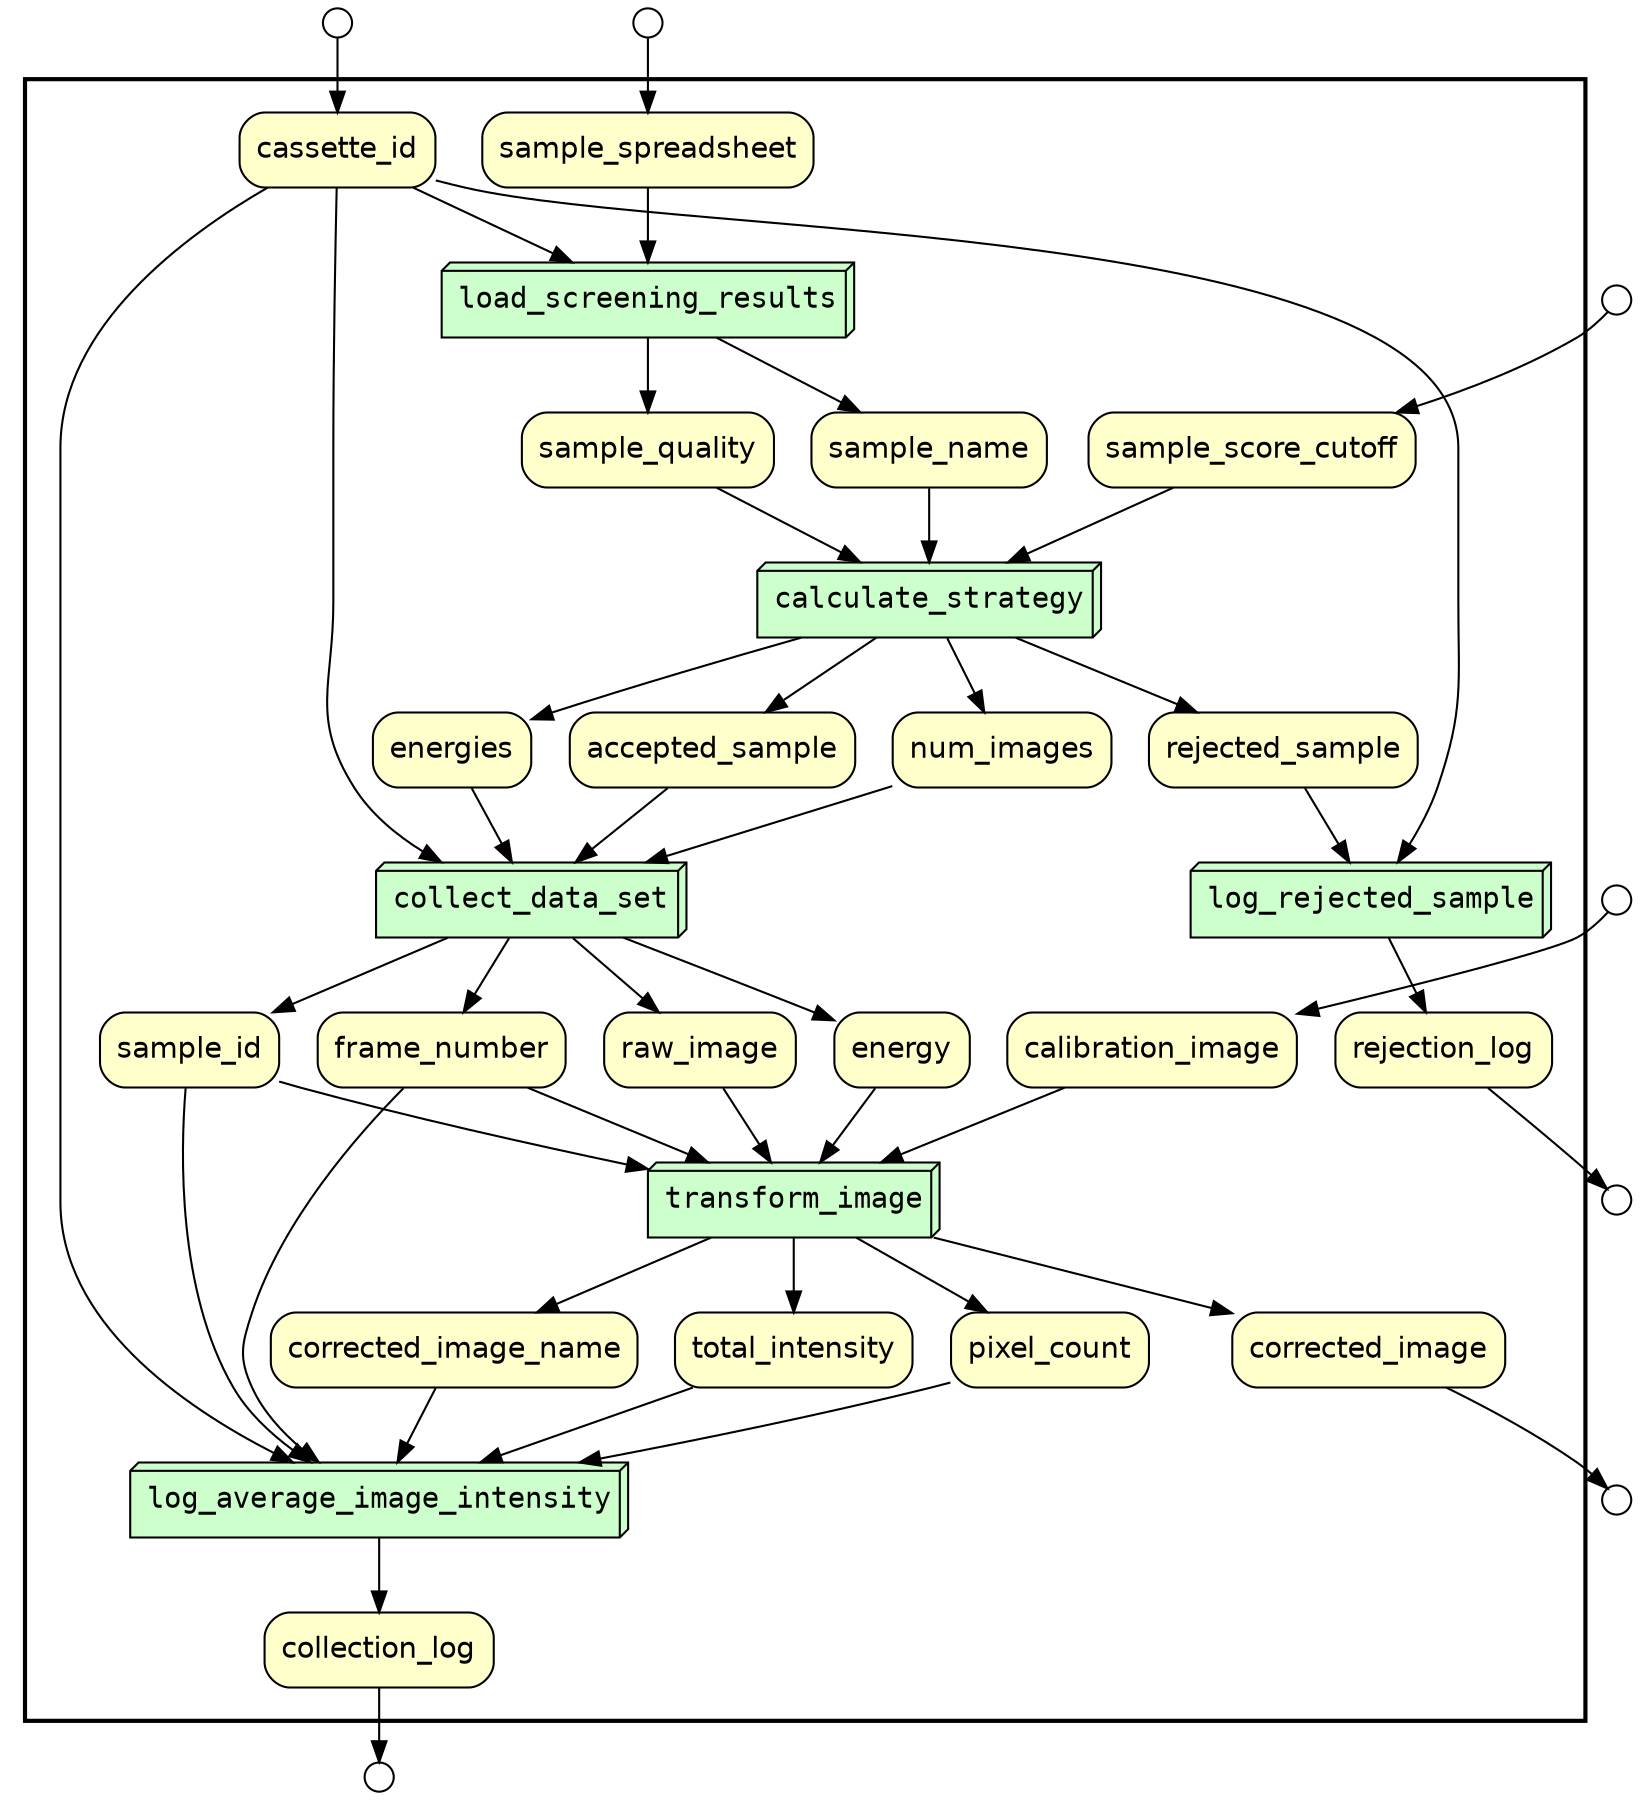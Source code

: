 digraph Workflow {
rankdir=TB
node[shape=circle style="filled" fillcolor="#FFFFFF" peripheries=1 label="" width=0.2]
node1
node2
node3
node4
node5
node6
node7
subgraph cluster0 {
label=""
penwidth=2
fontsize=18
subgraph cluster1 {
label=""
color="white"
graph[fontname=Courier]
node[fontname=Courier]
node[shape=box3d style="filled" fillcolor="#CCFFCC" peripheries=1 label="" width=0.2]
node8 [label="load_screening_results"]
node9 [label="calculate_strategy"]
node10 [label="log_rejected_sample"]
node11 [label="collect_data_set"]
node12 [label="transform_image"]
node13 [label="log_average_image_intensity"]
node[fontname=Helvetica]
node[shape=box style="rounded,filled" fillcolor="#FFFFCC" peripheries=1 label="" width=0.2]
node14 [label="corrected_image"]
node15 [label="collection_log"]
node16 [label="rejection_log"]
node17 [label="cassette_id"]
node18 [label="sample_spreadsheet"]
node19 [label="sample_score_cutoff"]
node20 [label="sample_name"]
node21 [label="sample_quality"]
node22 [label="rejected_sample"]
node23 [label="accepted_sample"]
node24 [label="num_images"]
node25 [label="energies"]
node26 [label="sample_id"]
node27 [label="energy"]
node28 [label="frame_number"]
node29 [label="raw_image"]
node30 [label="calibration_image"]
node31 [label="total_intensity"]
node32 [label="pixel_count"]
node33 [label="corrected_image_name"]
node8 -> node20
node8 -> node21
node17 -> node8
node18 -> node8
node9 -> node23
node9 -> node22
node9 -> node24
node9 -> node25
node19 -> node9
node20 -> node9
node21 -> node9
node10 -> node16
node17 -> node10
node22 -> node10
node11 -> node26
node11 -> node27
node11 -> node28
node11 -> node29
node17 -> node11
node23 -> node11
node24 -> node11
node25 -> node11
node12 -> node14
node12 -> node33
node12 -> node31
node12 -> node32
node26 -> node12
node27 -> node12
node28 -> node12
node29 -> node12
node30 -> node12
node13 -> node15
node17 -> node13
node26 -> node13
node28 -> node13
node31 -> node13
node32 -> node13
node33 -> node13
}}
node1 -> node17
node2 -> node19
node3 -> node18
node4 -> node30
node14 -> node5
node15 -> node6
node16 -> node7
}
